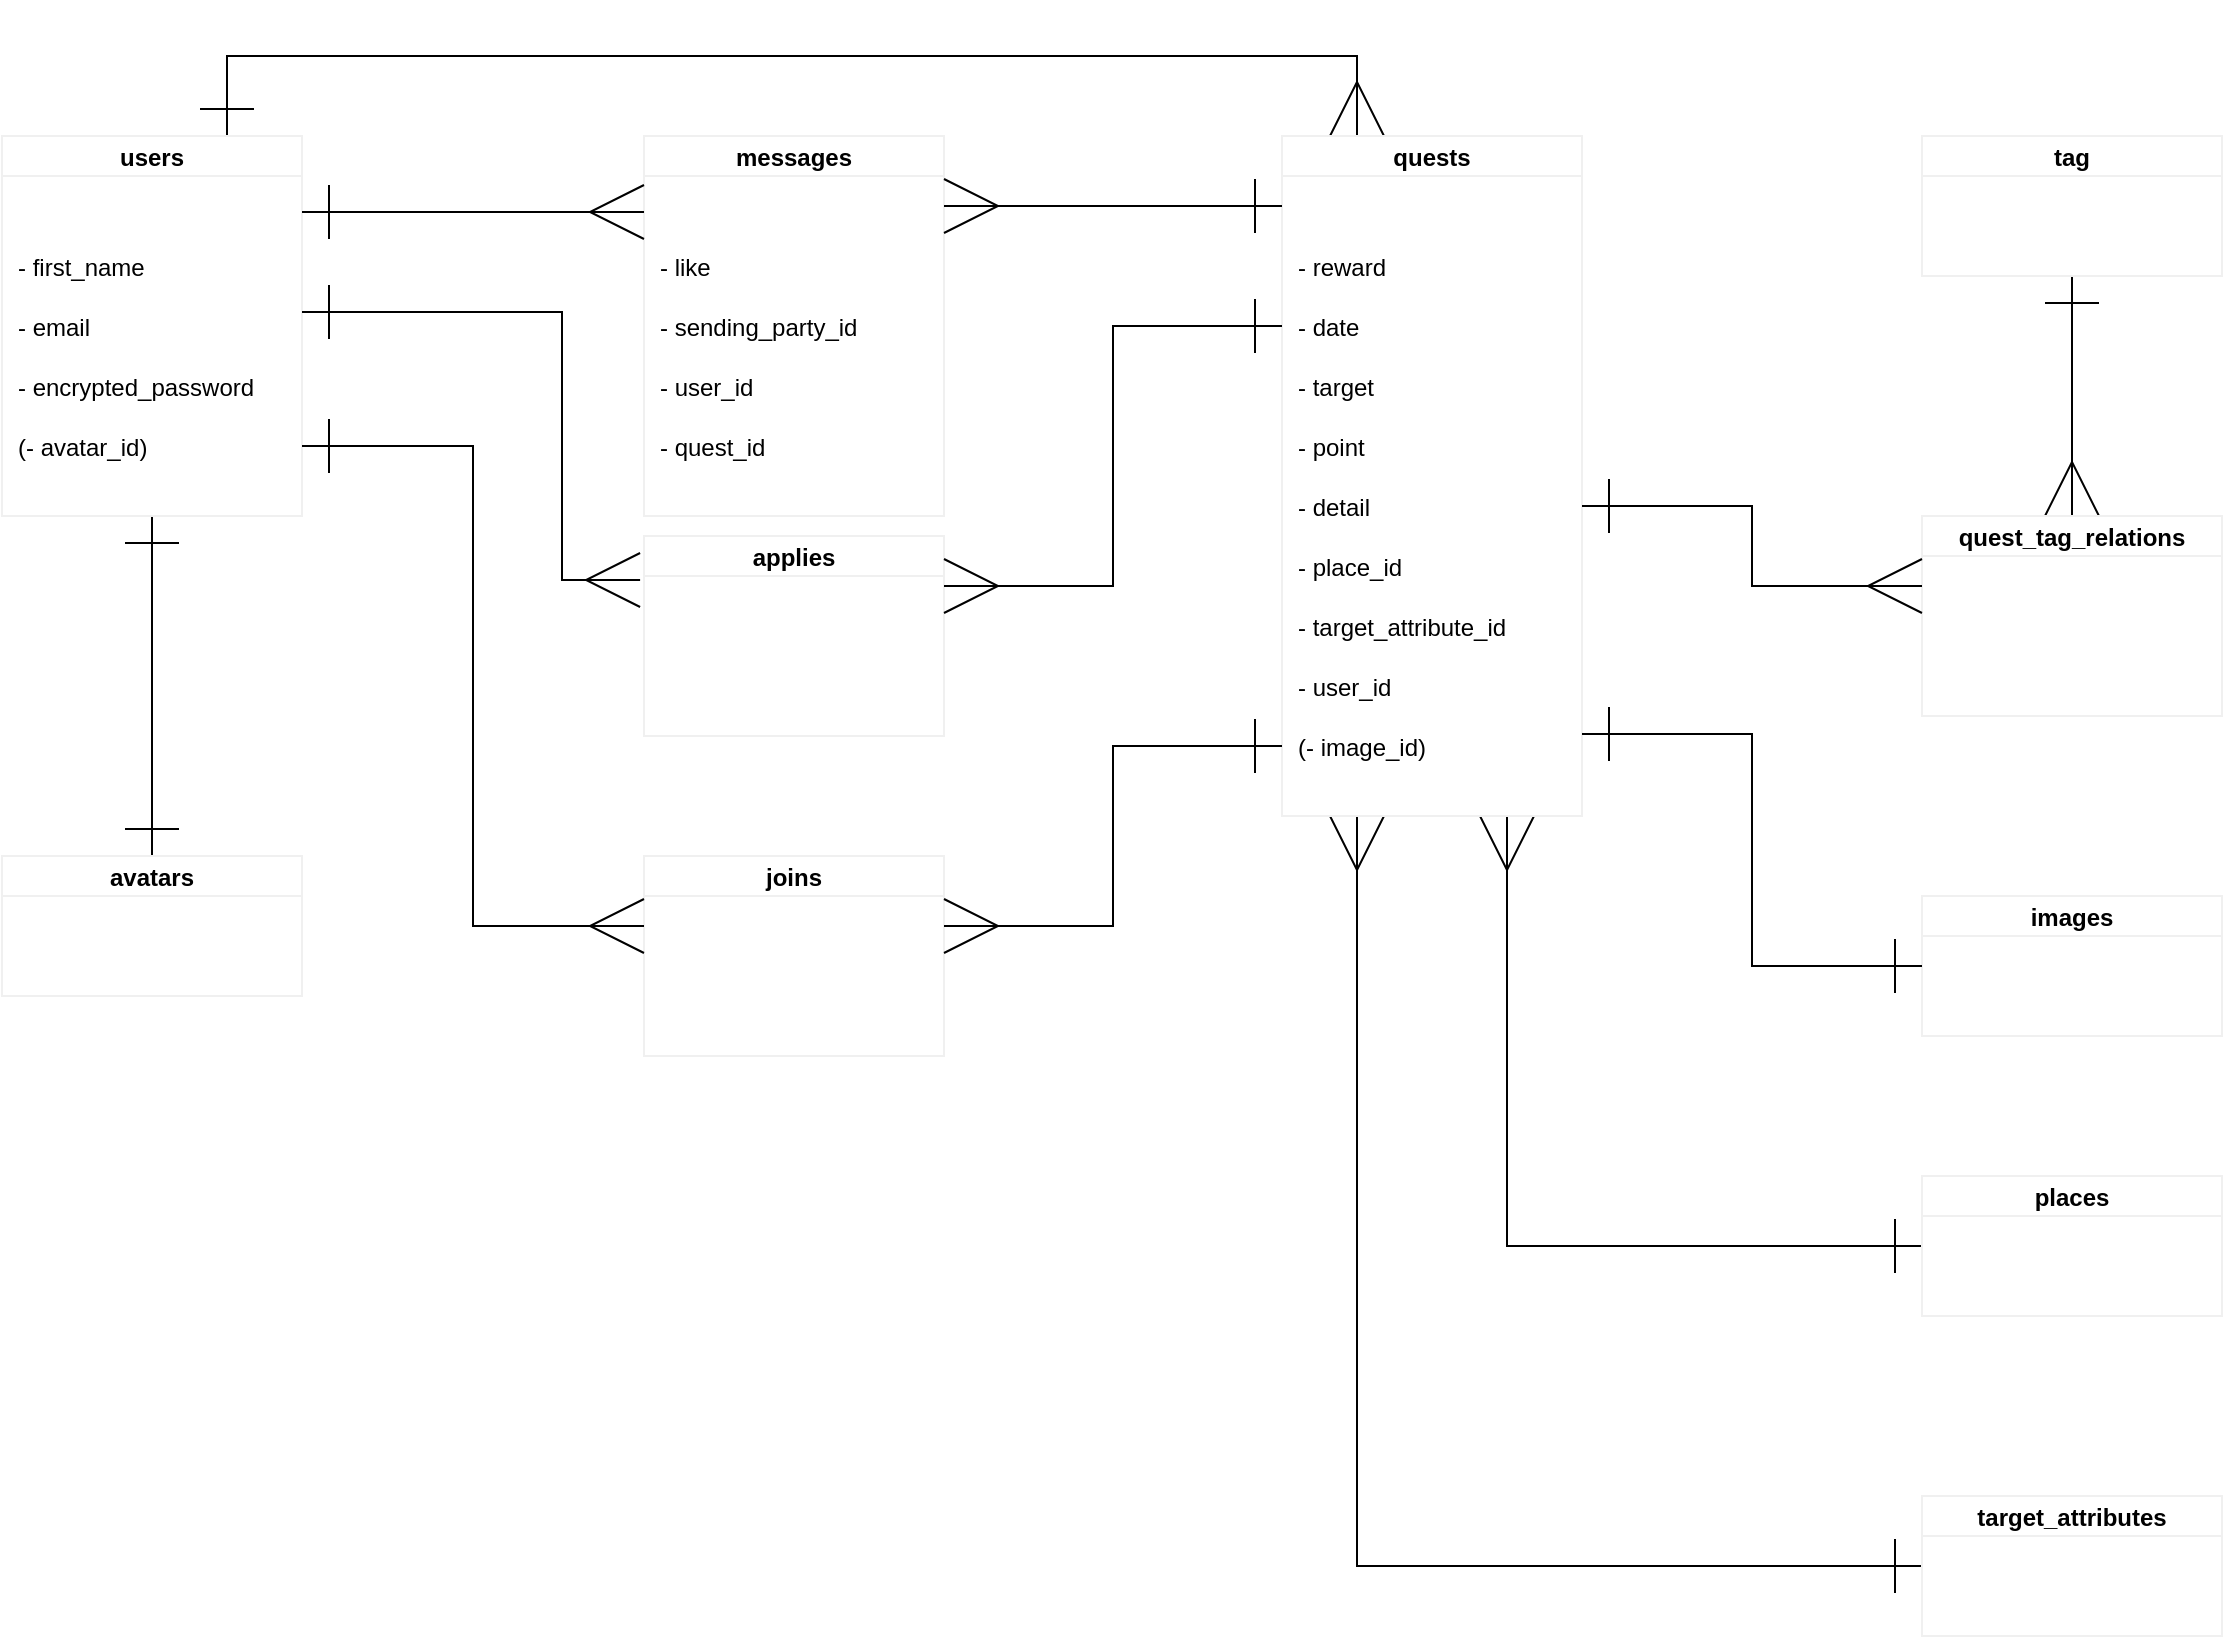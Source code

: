 <mxfile>
    <diagram id="tq6Q-kKkrOXCIGMH7631" name="ページ1">
        <mxGraphModel dx="181" dy="565" grid="1" gridSize="10" guides="1" tooltips="1" connect="1" arrows="0" fold="1" page="1" pageScale="1" pageWidth="1169" pageHeight="827" math="0" shadow="0">
            <root>
                <mxCell id="0"/>
                <mxCell id="1" parent="0"/>
                <mxCell id="98" style="edgeStyle=orthogonalEdgeStyle;rounded=0;jumpStyle=none;orthogonalLoop=1;jettySize=auto;html=1;exitX=0.5;exitY=1;exitDx=0;exitDy=0;entryX=0.5;entryY=0;entryDx=0;entryDy=0;startArrow=ERone;startFill=0;endArrow=ERone;endFill=0;startSize=25;endSize=25;sourcePerimeterSpacing=0;targetPerimeterSpacing=0;" parent="1" source="18" target="89" edge="1">
                    <mxGeometry relative="1" as="geometry"/>
                </mxCell>
                <mxCell id="137" style="edgeStyle=orthogonalEdgeStyle;rounded=0;orthogonalLoop=1;jettySize=auto;html=1;exitX=0.75;exitY=0;exitDx=0;exitDy=0;entryX=0.25;entryY=0;entryDx=0;entryDy=0;startArrow=ERone;startFill=0;endArrow=ERmany;endFill=0;endSize=25;startSize=25;" parent="1" source="18" target="49" edge="1">
                    <mxGeometry relative="1" as="geometry"/>
                </mxCell>
                <mxCell id="18" value="users" style="shape=table;startSize=20;container=1;collapsible=1;childLayout=tableLayout;fixedRows=1;rowLines=0;fontStyle=1;align=center;resizeLast=1;strokeColor=#f0f0f0;" parent="1" vertex="1">
                    <mxGeometry x="30" y="67" width="150" height="190" as="geometry"/>
                </mxCell>
                <mxCell id="22" value="" style="shape=partialRectangle;collapsible=0;dropTarget=0;pointerEvents=0;fillColor=none;top=0;left=0;bottom=0;right=0;points=[[0,0.5],[1,0.5]];portConstraint=eastwest;" parent="18" vertex="1">
                    <mxGeometry y="20" width="150" height="30" as="geometry"/>
                </mxCell>
                <mxCell id="24" value="- last_name " style="shape=partialRectangle;connectable=0;top=0;left=0;bottom=0;right=0;align=left;spacingLeft=6;overflow=hidden;strokeColor=#666666;fontColor=#FFFFFF;fillColor=none;" parent="22" vertex="1">
                    <mxGeometry width="150" height="30" as="geometry"/>
                </mxCell>
                <mxCell id="41" style="shape=partialRectangle;collapsible=0;dropTarget=0;pointerEvents=0;fillColor=none;top=0;left=0;bottom=0;right=0;points=[[0,0.5],[1,0.5]];portConstraint=eastwest;" parent="18" vertex="1">
                    <mxGeometry y="50" width="150" height="30" as="geometry"/>
                </mxCell>
                <mxCell id="42" value="- first_name" style="shape=partialRectangle;connectable=0;top=0;left=0;bottom=0;right=0;align=left;spacingLeft=6;overflow=hidden;strokeColor=#9673a6;fillColor=none;" parent="41" vertex="1">
                    <mxGeometry width="150" height="30" as="geometry"/>
                </mxCell>
                <mxCell id="45" style="shape=partialRectangle;collapsible=0;dropTarget=0;pointerEvents=0;fillColor=none;top=0;left=0;bottom=0;right=0;points=[[0,0.5],[1,0.5]];portConstraint=eastwest;" parent="18" vertex="1">
                    <mxGeometry y="80" width="150" height="30" as="geometry"/>
                </mxCell>
                <mxCell id="46" value="- email" style="shape=partialRectangle;connectable=0;top=0;left=0;bottom=0;right=0;align=left;spacingLeft=6;overflow=hidden;strokeColor=#9673a6;fillColor=none;" parent="45" vertex="1">
                    <mxGeometry width="150" height="30" as="geometry"/>
                </mxCell>
                <mxCell id="47" style="shape=partialRectangle;collapsible=0;dropTarget=0;pointerEvents=0;fillColor=none;top=0;left=0;bottom=0;right=0;points=[[0,0.5],[1,0.5]];portConstraint=eastwest;" parent="18" vertex="1">
                    <mxGeometry y="110" width="150" height="30" as="geometry"/>
                </mxCell>
                <mxCell id="48" value="- encrypted_password" style="shape=partialRectangle;connectable=0;top=0;left=0;bottom=0;right=0;align=left;spacingLeft=6;overflow=hidden;strokeColor=#9673a6;fillColor=none;" parent="47" vertex="1">
                    <mxGeometry width="150" height="30" as="geometry"/>
                </mxCell>
                <mxCell id="114" style="shape=partialRectangle;collapsible=0;dropTarget=0;pointerEvents=0;fillColor=none;top=0;left=0;bottom=0;right=0;points=[[0,0.5],[1,0.5]];portConstraint=eastwest;" parent="18" vertex="1">
                    <mxGeometry y="140" width="150" height="30" as="geometry"/>
                </mxCell>
                <mxCell id="115" value="(- avatar_id)" style="shape=partialRectangle;connectable=0;top=0;left=0;bottom=0;right=0;align=left;spacingLeft=6;overflow=hidden;strokeColor=#9673a6;fillColor=none;" parent="114" vertex="1">
                    <mxGeometry width="150" height="30" as="geometry"/>
                </mxCell>
                <mxCell id="134" style="edgeStyle=orthogonalEdgeStyle;rounded=0;jumpStyle=none;orthogonalLoop=1;jettySize=auto;html=1;exitX=0.75;exitY=1;exitDx=0;exitDy=0;entryX=0;entryY=0.5;entryDx=0;entryDy=0;startArrow=ERmany;startFill=0;endArrow=ERone;endFill=0;startSize=25;endSize=25;sourcePerimeterSpacing=0;targetPerimeterSpacing=0;" parent="1" source="49" target="129" edge="1">
                    <mxGeometry relative="1" as="geometry"/>
                </mxCell>
                <mxCell id="135" style="edgeStyle=orthogonalEdgeStyle;rounded=0;jumpStyle=none;orthogonalLoop=1;jettySize=auto;html=1;exitX=0.25;exitY=1;exitDx=0;exitDy=0;entryX=0;entryY=0.5;entryDx=0;entryDy=0;startArrow=ERmany;startFill=0;endArrow=ERone;endFill=0;startSize=25;endSize=25;sourcePerimeterSpacing=0;targetPerimeterSpacing=0;" parent="1" source="49" target="132" edge="1">
                    <mxGeometry relative="1" as="geometry"/>
                </mxCell>
                <mxCell id="49" value="quests" style="shape=table;startSize=20;container=1;collapsible=1;childLayout=tableLayout;fixedRows=1;rowLines=0;fontStyle=1;align=center;resizeLast=1;strokeColor=#f0f0f0;" parent="1" vertex="1">
                    <mxGeometry x="670" y="67" width="150" height="340" as="geometry"/>
                </mxCell>
                <mxCell id="50" value="" style="shape=partialRectangle;collapsible=0;dropTarget=0;pointerEvents=0;fillColor=none;top=0;left=0;bottom=0;right=0;points=[[0,0.5],[1,0.5]];portConstraint=eastwest;" parent="49" vertex="1">
                    <mxGeometry y="20" width="150" height="30" as="geometry"/>
                </mxCell>
                <mxCell id="51" value="- title" style="shape=partialRectangle;connectable=0;top=0;left=0;bottom=0;right=0;align=left;spacingLeft=6;overflow=hidden;strokeColor=#666666;fontColor=#FFFFFF;fillColor=none;" parent="50" vertex="1">
                    <mxGeometry width="150" height="30" as="geometry"/>
                </mxCell>
                <mxCell id="52" style="shape=partialRectangle;collapsible=0;dropTarget=0;pointerEvents=0;fillColor=none;top=0;left=0;bottom=0;right=0;points=[[0,0.5],[1,0.5]];portConstraint=eastwest;" parent="49" vertex="1">
                    <mxGeometry y="50" width="150" height="30" as="geometry"/>
                </mxCell>
                <mxCell id="53" value="- reward" style="shape=partialRectangle;connectable=0;top=0;left=0;bottom=0;right=0;align=left;spacingLeft=6;overflow=hidden;strokeColor=#9673a6;fillColor=none;" parent="52" vertex="1">
                    <mxGeometry width="150" height="30" as="geometry"/>
                </mxCell>
                <mxCell id="54" style="shape=partialRectangle;collapsible=0;dropTarget=0;pointerEvents=0;fillColor=none;top=0;left=0;bottom=0;right=0;points=[[0,0.5],[1,0.5]];portConstraint=eastwest;" parent="49" vertex="1">
                    <mxGeometry y="80" width="150" height="30" as="geometry"/>
                </mxCell>
                <mxCell id="55" value="- date" style="shape=partialRectangle;connectable=0;top=0;left=0;bottom=0;right=0;align=left;spacingLeft=6;overflow=hidden;strokeColor=#9673a6;fillColor=none;" parent="54" vertex="1">
                    <mxGeometry width="150" height="30" as="geometry"/>
                </mxCell>
                <mxCell id="56" style="shape=partialRectangle;collapsible=0;dropTarget=0;pointerEvents=0;fillColor=none;top=0;left=0;bottom=0;right=0;points=[[0,0.5],[1,0.5]];portConstraint=eastwest;" parent="49" vertex="1">
                    <mxGeometry y="110" width="150" height="30" as="geometry"/>
                </mxCell>
                <mxCell id="57" value="- target" style="shape=partialRectangle;connectable=0;top=0;left=0;bottom=0;right=0;align=left;spacingLeft=6;overflow=hidden;strokeColor=#9673a6;fillColor=none;" parent="56" vertex="1">
                    <mxGeometry width="150" height="30" as="geometry"/>
                </mxCell>
                <mxCell id="58" style="shape=partialRectangle;collapsible=0;dropTarget=0;pointerEvents=0;fillColor=none;top=0;left=0;bottom=0;right=0;points=[[0,0.5],[1,0.5]];portConstraint=eastwest;" parent="49" vertex="1">
                    <mxGeometry y="140" width="150" height="30" as="geometry"/>
                </mxCell>
                <mxCell id="59" value="- point" style="shape=partialRectangle;connectable=0;top=0;left=0;bottom=0;right=0;align=left;spacingLeft=6;overflow=hidden;strokeColor=#9673a6;fillColor=none;" parent="58" vertex="1">
                    <mxGeometry width="150" height="30" as="geometry"/>
                </mxCell>
                <mxCell id="60" style="shape=partialRectangle;collapsible=0;dropTarget=0;pointerEvents=0;fillColor=none;top=0;left=0;bottom=0;right=0;points=[[0,0.5],[1,0.5]];portConstraint=eastwest;" parent="49" vertex="1">
                    <mxGeometry y="170" width="150" height="30" as="geometry"/>
                </mxCell>
                <mxCell id="61" value="- detail" style="shape=partialRectangle;connectable=0;top=0;left=0;bottom=0;right=0;align=left;spacingLeft=6;overflow=hidden;strokeColor=#9673a6;fillColor=none;" parent="60" vertex="1">
                    <mxGeometry width="150" height="30" as="geometry"/>
                </mxCell>
                <mxCell id="64" style="shape=partialRectangle;collapsible=0;dropTarget=0;pointerEvents=0;fillColor=none;top=0;left=0;bottom=0;right=0;points=[[0,0.5],[1,0.5]];portConstraint=eastwest;" parent="49" vertex="1">
                    <mxGeometry y="200" width="150" height="30" as="geometry"/>
                </mxCell>
                <mxCell id="65" value="- place_id" style="shape=partialRectangle;connectable=0;top=0;left=0;bottom=0;right=0;align=left;spacingLeft=6;overflow=hidden;strokeColor=#9673a6;fillColor=none;" parent="64" vertex="1">
                    <mxGeometry width="150" height="30" as="geometry"/>
                </mxCell>
                <mxCell id="66" style="shape=partialRectangle;collapsible=0;dropTarget=0;pointerEvents=0;fillColor=none;top=0;left=0;bottom=0;right=0;points=[[0,0.5],[1,0.5]];portConstraint=eastwest;" parent="49" vertex="1">
                    <mxGeometry y="230" width="150" height="30" as="geometry"/>
                </mxCell>
                <mxCell id="67" value="- target_attribute_id" style="shape=partialRectangle;connectable=0;top=0;left=0;bottom=0;right=0;align=left;spacingLeft=6;overflow=hidden;strokeColor=#9673a6;fillColor=none;" parent="66" vertex="1">
                    <mxGeometry width="150" height="30" as="geometry"/>
                </mxCell>
                <mxCell id="138" style="shape=partialRectangle;collapsible=0;dropTarget=0;pointerEvents=0;fillColor=none;top=0;left=0;bottom=0;right=0;points=[[0,0.5],[1,0.5]];portConstraint=eastwest;" parent="49" vertex="1">
                    <mxGeometry y="260" width="150" height="30" as="geometry"/>
                </mxCell>
                <mxCell id="139" value="- user_id" style="shape=partialRectangle;connectable=0;top=0;left=0;bottom=0;right=0;align=left;spacingLeft=6;overflow=hidden;strokeColor=#9673a6;fillColor=none;" parent="138" vertex="1">
                    <mxGeometry width="150" height="30" as="geometry"/>
                </mxCell>
                <mxCell id="124" style="shape=partialRectangle;collapsible=0;dropTarget=0;pointerEvents=0;fillColor=none;top=0;left=0;bottom=0;right=0;points=[[0,0.5],[1,0.5]];portConstraint=eastwest;" parent="49" vertex="1">
                    <mxGeometry y="290" width="150" height="30" as="geometry"/>
                </mxCell>
                <mxCell id="125" value="(- image_id)" style="shape=partialRectangle;connectable=0;top=0;left=0;bottom=0;right=0;align=left;spacingLeft=6;overflow=hidden;strokeColor=#9673a6;fillColor=none;" parent="124" vertex="1">
                    <mxGeometry width="150" height="30" as="geometry"/>
                </mxCell>
                <mxCell id="68" value="messages" style="shape=table;startSize=20;container=1;collapsible=1;childLayout=tableLayout;fixedRows=1;rowLines=0;fontStyle=1;align=center;resizeLast=1;strokeColor=#f0f0f0;" parent="1" vertex="1">
                    <mxGeometry x="351" y="67" width="150" height="190" as="geometry"/>
                </mxCell>
                <mxCell id="69" value="" style="shape=partialRectangle;collapsible=0;dropTarget=0;pointerEvents=0;fillColor=none;top=0;left=0;bottom=0;right=0;points=[[0,0.5],[1,0.5]];portConstraint=eastwest;" parent="68" vertex="1">
                    <mxGeometry y="20" width="150" height="30" as="geometry"/>
                </mxCell>
                <mxCell id="70" value="- text" style="shape=partialRectangle;connectable=0;top=0;left=0;bottom=0;right=0;align=left;spacingLeft=6;overflow=hidden;strokeColor=#666666;fontColor=#FFFFFF;fillColor=none;" parent="69" vertex="1">
                    <mxGeometry width="150" height="30" as="geometry"/>
                </mxCell>
                <mxCell id="71" style="shape=partialRectangle;collapsible=0;dropTarget=0;pointerEvents=0;fillColor=none;top=0;left=0;bottom=0;right=0;points=[[0,0.5],[1,0.5]];portConstraint=eastwest;" parent="68" vertex="1">
                    <mxGeometry y="50" width="150" height="30" as="geometry"/>
                </mxCell>
                <mxCell id="72" value="- like" style="shape=partialRectangle;connectable=0;top=0;left=0;bottom=0;right=0;align=left;spacingLeft=6;overflow=hidden;strokeColor=#9673a6;fillColor=none;" parent="71" vertex="1">
                    <mxGeometry width="150" height="30" as="geometry"/>
                </mxCell>
                <mxCell id="140" style="shape=partialRectangle;collapsible=0;dropTarget=0;pointerEvents=0;fillColor=none;top=0;left=0;bottom=0;right=0;points=[[0,0.5],[1,0.5]];portConstraint=eastwest;" vertex="1" parent="68">
                    <mxGeometry y="80" width="150" height="30" as="geometry"/>
                </mxCell>
                <mxCell id="141" value="- sending_party_id" style="shape=partialRectangle;connectable=0;top=0;left=0;bottom=0;right=0;align=left;spacingLeft=6;overflow=hidden;strokeColor=#9673a6;fillColor=none;" vertex="1" parent="140">
                    <mxGeometry width="150" height="30" as="geometry"/>
                </mxCell>
                <mxCell id="116" style="shape=partialRectangle;collapsible=0;dropTarget=0;pointerEvents=0;fillColor=none;top=0;left=0;bottom=0;right=0;points=[[0,0.5],[1,0.5]];portConstraint=eastwest;" parent="68" vertex="1">
                    <mxGeometry y="110" width="150" height="30" as="geometry"/>
                </mxCell>
                <mxCell id="117" value="- user_id" style="shape=partialRectangle;connectable=0;top=0;left=0;bottom=0;right=0;align=left;spacingLeft=6;overflow=hidden;strokeColor=#9673a6;fillColor=none;" parent="116" vertex="1">
                    <mxGeometry width="150" height="30" as="geometry"/>
                </mxCell>
                <mxCell id="118" style="shape=partialRectangle;collapsible=0;dropTarget=0;pointerEvents=0;fillColor=none;top=0;left=0;bottom=0;right=0;points=[[0,0.5],[1,0.5]];portConstraint=eastwest;" parent="68" vertex="1">
                    <mxGeometry y="140" width="150" height="30" as="geometry"/>
                </mxCell>
                <mxCell id="119" value="- quest_id" style="shape=partialRectangle;connectable=0;top=0;left=0;bottom=0;right=0;align=left;spacingLeft=6;overflow=hidden;strokeColor=#9673a6;fillColor=none;" parent="118" vertex="1">
                    <mxGeometry width="150" height="30" as="geometry"/>
                </mxCell>
                <mxCell id="112" style="edgeStyle=orthogonalEdgeStyle;rounded=0;jumpStyle=none;orthogonalLoop=1;jettySize=auto;html=1;exitX=0.5;exitY=1;exitDx=0;exitDy=0;startArrow=ERone;startFill=0;endArrow=ERmany;endFill=0;startSize=25;endSize=25;sourcePerimeterSpacing=0;targetPerimeterSpacing=0;" parent="1" source="77" target="104" edge="1">
                    <mxGeometry relative="1" as="geometry"/>
                </mxCell>
                <mxCell id="77" value="tag" style="shape=table;startSize=20;container=1;collapsible=1;childLayout=tableLayout;fixedRows=1;rowLines=0;fontStyle=1;align=center;resizeLast=1;strokeColor=#f0f0f0;" parent="1" vertex="1">
                    <mxGeometry x="990" y="67" width="150" height="70" as="geometry"/>
                </mxCell>
                <mxCell id="78" value="" style="shape=partialRectangle;collapsible=0;dropTarget=0;pointerEvents=0;fillColor=none;top=0;left=0;bottom=0;right=0;points=[[0,0.5],[1,0.5]];portConstraint=eastwest;" parent="77" vertex="1">
                    <mxGeometry y="20" width="150" height="30" as="geometry"/>
                </mxCell>
                <mxCell id="79" value="- attribute" style="shape=partialRectangle;connectable=0;top=0;left=0;bottom=0;right=0;align=left;spacingLeft=6;overflow=hidden;strokeColor=#666666;fontColor=#FFFFFF;fillColor=none;" parent="78" vertex="1">
                    <mxGeometry width="150" height="30" as="geometry"/>
                </mxCell>
                <mxCell id="80" value="applies" style="shape=table;startSize=20;container=1;collapsible=1;childLayout=tableLayout;fixedRows=1;rowLines=0;fontStyle=1;align=center;resizeLast=1;strokeColor=#f0f0f0;" parent="1" vertex="1">
                    <mxGeometry x="351" y="267" width="150" height="100" as="geometry"/>
                </mxCell>
                <mxCell id="81" value="" style="shape=partialRectangle;collapsible=0;dropTarget=0;pointerEvents=0;fillColor=none;top=0;left=0;bottom=0;right=0;points=[[0,0.5],[1,0.5]];portConstraint=eastwest;" parent="80" vertex="1">
                    <mxGeometry y="20" width="150" height="30" as="geometry"/>
                </mxCell>
                <mxCell id="82" value="- user_id" style="shape=partialRectangle;connectable=0;top=0;left=0;bottom=0;right=0;align=left;spacingLeft=6;overflow=hidden;strokeColor=#666666;fontColor=#FFFFFF;fillColor=none;" parent="81" vertex="1">
                    <mxGeometry width="150" height="30" as="geometry"/>
                </mxCell>
                <mxCell id="120" style="shape=partialRectangle;collapsible=0;dropTarget=0;pointerEvents=0;fillColor=none;top=0;left=0;bottom=0;right=0;points=[[0,0.5],[1,0.5]];portConstraint=eastwest;" parent="80" vertex="1">
                    <mxGeometry y="50" width="150" height="30" as="geometry"/>
                </mxCell>
                <mxCell id="121" value="- quest_id" style="shape=partialRectangle;connectable=0;top=0;left=0;bottom=0;right=0;align=left;spacingLeft=6;overflow=hidden;strokeColor=#666666;fontColor=#FFFFFF;fillColor=none;" parent="120" vertex="1">
                    <mxGeometry width="150" height="30" as="geometry"/>
                </mxCell>
                <mxCell id="83" value="joins" style="shape=table;startSize=20;container=1;collapsible=1;childLayout=tableLayout;fixedRows=1;rowLines=0;fontStyle=1;align=center;resizeLast=1;strokeColor=#f0f0f0;" parent="1" vertex="1">
                    <mxGeometry x="351" y="427" width="150" height="100" as="geometry"/>
                </mxCell>
                <mxCell id="84" value="" style="shape=partialRectangle;collapsible=0;dropTarget=0;pointerEvents=0;fillColor=none;top=0;left=0;bottom=0;right=0;points=[[0,0.5],[1,0.5]];portConstraint=eastwest;" parent="83" vertex="1">
                    <mxGeometry y="20" width="150" height="30" as="geometry"/>
                </mxCell>
                <mxCell id="85" value="- user_id" style="shape=partialRectangle;connectable=0;top=0;left=0;bottom=0;right=0;align=left;spacingLeft=6;overflow=hidden;strokeColor=#666666;fontColor=#FFFFFF;fillColor=none;" parent="84" vertex="1">
                    <mxGeometry width="150" height="30" as="geometry"/>
                </mxCell>
                <mxCell id="122" style="shape=partialRectangle;collapsible=0;dropTarget=0;pointerEvents=0;fillColor=none;top=0;left=0;bottom=0;right=0;points=[[0,0.5],[1,0.5]];portConstraint=eastwest;" parent="83" vertex="1">
                    <mxGeometry y="50" width="150" height="30" as="geometry"/>
                </mxCell>
                <mxCell id="123" value="- quest_id" style="shape=partialRectangle;connectable=0;top=0;left=0;bottom=0;right=0;align=left;spacingLeft=6;overflow=hidden;strokeColor=#666666;fontColor=#FFFFFF;fillColor=none;" parent="122" vertex="1">
                    <mxGeometry width="150" height="30" as="geometry"/>
                </mxCell>
                <mxCell id="86" value="images" style="shape=table;startSize=20;container=1;collapsible=1;childLayout=tableLayout;fixedRows=1;rowLines=0;fontStyle=1;align=center;resizeLast=1;strokeColor=#f0f0f0;" parent="1" vertex="1">
                    <mxGeometry x="990" y="447" width="150" height="70" as="geometry"/>
                </mxCell>
                <mxCell id="87" value="" style="shape=partialRectangle;collapsible=0;dropTarget=0;pointerEvents=0;fillColor=none;top=0;left=0;bottom=0;right=0;points=[[0,0.5],[1,0.5]];portConstraint=eastwest;" parent="86" vertex="1">
                    <mxGeometry y="20" width="150" height="30" as="geometry"/>
                </mxCell>
                <mxCell id="88" value="- ActiveStrageを使用" style="shape=partialRectangle;connectable=0;top=0;left=0;bottom=0;right=0;align=left;spacingLeft=6;overflow=hidden;strokeColor=#666666;fontColor=#FFFFFF;fillColor=none;" parent="87" vertex="1">
                    <mxGeometry width="150" height="30" as="geometry"/>
                </mxCell>
                <mxCell id="89" value="avatars" style="shape=table;startSize=20;container=1;collapsible=1;childLayout=tableLayout;fixedRows=1;rowLines=0;fontStyle=1;align=center;resizeLast=1;strokeColor=#f0f0f0;" parent="1" vertex="1">
                    <mxGeometry x="30" y="427" width="150" height="70" as="geometry"/>
                </mxCell>
                <mxCell id="90" value="" style="shape=partialRectangle;collapsible=0;dropTarget=0;pointerEvents=0;fillColor=none;top=0;left=0;bottom=0;right=0;points=[[0,0.5],[1,0.5]];portConstraint=eastwest;" parent="89" vertex="1">
                    <mxGeometry y="20" width="150" height="30" as="geometry"/>
                </mxCell>
                <mxCell id="91" value="- ActiveStrageを使用" style="shape=partialRectangle;connectable=0;top=0;left=0;bottom=0;right=0;align=left;spacingLeft=6;overflow=hidden;strokeColor=#666666;fontColor=#FFFFFF;fillColor=none;" parent="90" vertex="1">
                    <mxGeometry width="150" height="30" as="geometry"/>
                </mxCell>
                <mxCell id="93" style="edgeStyle=orthogonalEdgeStyle;rounded=0;orthogonalLoop=1;jettySize=auto;html=1;exitX=1;exitY=0.5;exitDx=0;exitDy=0;endArrow=ERmany;endFill=0;startArrow=ERone;startFill=0;targetPerimeterSpacing=0;endSize=25;startSize=25;sourcePerimeterSpacing=0;" parent="1" edge="1">
                    <mxGeometry relative="1" as="geometry">
                        <mxPoint x="180" y="105" as="sourcePoint"/>
                        <mxPoint x="351" y="105" as="targetPoint"/>
                    </mxGeometry>
                </mxCell>
                <mxCell id="95" style="edgeStyle=orthogonalEdgeStyle;rounded=0;jumpStyle=none;orthogonalLoop=1;jettySize=auto;html=1;exitX=1;exitY=0.5;exitDx=0;exitDy=0;entryX=-0.013;entryY=0.3;entryDx=0;entryDy=0;entryPerimeter=0;startArrow=ERone;startFill=0;endArrow=ERmany;endFill=0;startSize=25;endSize=25;sourcePerimeterSpacing=0;targetPerimeterSpacing=0;" parent="1" edge="1">
                    <mxGeometry relative="1" as="geometry">
                        <mxPoint x="180" y="155" as="sourcePoint"/>
                        <mxPoint x="349.05" y="289" as="targetPoint"/>
                        <Array as="points">
                            <mxPoint x="310" y="155"/>
                            <mxPoint x="310" y="289"/>
                        </Array>
                    </mxGeometry>
                </mxCell>
                <mxCell id="96" style="edgeStyle=orthogonalEdgeStyle;rounded=0;jumpStyle=none;orthogonalLoop=1;jettySize=auto;html=1;exitX=1;exitY=0.5;exitDx=0;exitDy=0;entryX=0;entryY=0.5;entryDx=0;entryDy=0;startArrow=ERone;startFill=0;endArrow=ERmany;endFill=0;startSize=25;endSize=25;sourcePerimeterSpacing=0;targetPerimeterSpacing=0;" parent="1" source="114" target="84" edge="1">
                    <mxGeometry relative="1" as="geometry"/>
                </mxCell>
                <mxCell id="99" style="edgeStyle=orthogonalEdgeStyle;rounded=0;jumpStyle=none;orthogonalLoop=1;jettySize=auto;html=1;exitX=1;exitY=0.5;exitDx=0;exitDy=0;startArrow=ERmany;startFill=0;endArrow=ERone;endFill=0;startSize=25;endSize=25;sourcePerimeterSpacing=0;targetPerimeterSpacing=0;entryX=0;entryY=0.5;entryDx=0;entryDy=0;" parent="1" source="69" target="50" edge="1">
                    <mxGeometry relative="1" as="geometry">
                        <mxPoint x="660" y="102" as="targetPoint"/>
                    </mxGeometry>
                </mxCell>
                <mxCell id="102" style="edgeStyle=orthogonalEdgeStyle;rounded=0;jumpStyle=none;orthogonalLoop=1;jettySize=auto;html=1;exitX=0;exitY=0.5;exitDx=0;exitDy=0;entryX=1;entryY=0.5;entryDx=0;entryDy=0;startArrow=ERone;startFill=0;endArrow=ERmany;endFill=0;startSize=25;endSize=25;sourcePerimeterSpacing=0;targetPerimeterSpacing=0;" parent="1" source="124" target="84" edge="1">
                    <mxGeometry relative="1" as="geometry"/>
                </mxCell>
                <mxCell id="103" style="edgeStyle=orthogonalEdgeStyle;rounded=0;jumpStyle=none;orthogonalLoop=1;jettySize=auto;html=1;exitX=0;exitY=0.5;exitDx=0;exitDy=0;entryX=1;entryY=0.25;entryDx=0;entryDy=0;startArrow=ERone;startFill=0;endArrow=ERmany;endFill=0;startSize=25;endSize=25;sourcePerimeterSpacing=0;targetPerimeterSpacing=0;" parent="1" source="54" target="80" edge="1">
                    <mxGeometry relative="1" as="geometry"/>
                </mxCell>
                <mxCell id="104" value="quest_tag_relations" style="shape=table;startSize=20;container=1;collapsible=1;childLayout=tableLayout;fixedRows=1;rowLines=0;fontStyle=1;align=center;resizeLast=1;strokeColor=#f0f0f0;" parent="1" vertex="1">
                    <mxGeometry x="990" y="257" width="150" height="100" as="geometry"/>
                </mxCell>
                <mxCell id="105" value="" style="shape=partialRectangle;collapsible=0;dropTarget=0;pointerEvents=0;fillColor=none;top=0;left=0;bottom=0;right=0;points=[[0,0.5],[1,0.5]];portConstraint=eastwest;" parent="104" vertex="1">
                    <mxGeometry y="20" width="150" height="30" as="geometry"/>
                </mxCell>
                <mxCell id="106" value="- quest_id" style="shape=partialRectangle;connectable=0;top=0;left=0;bottom=0;right=0;align=left;spacingLeft=6;overflow=hidden;strokeColor=#666666;fontColor=#FFFFFF;fillColor=none;" parent="105" vertex="1">
                    <mxGeometry width="150" height="30" as="geometry"/>
                </mxCell>
                <mxCell id="126" style="shape=partialRectangle;collapsible=0;dropTarget=0;pointerEvents=0;fillColor=none;top=0;left=0;bottom=0;right=0;points=[[0,0.5],[1,0.5]];portConstraint=eastwest;" parent="104" vertex="1">
                    <mxGeometry y="50" width="150" height="30" as="geometry"/>
                </mxCell>
                <mxCell id="127" value="- tag_id" style="shape=partialRectangle;connectable=0;top=0;left=0;bottom=0;right=0;align=left;spacingLeft=6;overflow=hidden;strokeColor=#666666;fontColor=#FFFFFF;fillColor=none;" parent="126" vertex="1">
                    <mxGeometry width="150" height="30" as="geometry"/>
                </mxCell>
                <mxCell id="110" style="edgeStyle=orthogonalEdgeStyle;rounded=0;jumpStyle=none;orthogonalLoop=1;jettySize=auto;html=1;exitX=1;exitY=0.5;exitDx=0;exitDy=0;entryX=0;entryY=0.5;entryDx=0;entryDy=0;startArrow=ERone;startFill=0;endArrow=ERmany;endFill=0;startSize=25;endSize=25;sourcePerimeterSpacing=0;targetPerimeterSpacing=0;" parent="1" source="60" target="105" edge="1">
                    <mxGeometry relative="1" as="geometry"/>
                </mxCell>
                <mxCell id="113" style="edgeStyle=orthogonalEdgeStyle;rounded=0;jumpStyle=none;orthogonalLoop=1;jettySize=auto;html=1;exitX=1;exitY=0.3;exitDx=0;exitDy=0;entryX=0;entryY=0.5;entryDx=0;entryDy=0;startArrow=ERone;startFill=0;endArrow=ERone;endFill=0;startSize=25;endSize=25;sourcePerimeterSpacing=0;targetPerimeterSpacing=0;exitPerimeter=0;" parent="1" source="124" target="87" edge="1">
                    <mxGeometry relative="1" as="geometry"/>
                </mxCell>
                <mxCell id="128" value="places" style="shape=table;startSize=20;container=1;collapsible=1;childLayout=tableLayout;fixedRows=1;rowLines=0;fontStyle=1;align=center;resizeLast=1;strokeColor=#f0f0f0;" parent="1" vertex="1">
                    <mxGeometry x="990" y="587" width="150" height="70" as="geometry"/>
                </mxCell>
                <mxCell id="129" value="" style="shape=partialRectangle;collapsible=0;dropTarget=0;pointerEvents=0;fillColor=none;top=0;left=0;bottom=0;right=0;points=[[0,0.5],[1,0.5]];portConstraint=eastwest;" parent="128" vertex="1">
                    <mxGeometry y="20" width="150" height="30" as="geometry"/>
                </mxCell>
                <mxCell id="130" value="- ActiveHashを使用" style="shape=partialRectangle;connectable=0;top=0;left=0;bottom=0;right=0;align=left;spacingLeft=6;overflow=hidden;strokeColor=#666666;fontColor=#FFFFFF;fillColor=none;" parent="129" vertex="1">
                    <mxGeometry width="150" height="30" as="geometry"/>
                </mxCell>
                <mxCell id="131" value="target_attributes" style="shape=table;startSize=20;container=1;collapsible=1;childLayout=tableLayout;fixedRows=1;rowLines=0;fontStyle=1;align=center;resizeLast=1;strokeColor=#f0f0f0;" parent="1" vertex="1">
                    <mxGeometry x="990" y="747" width="150" height="70" as="geometry"/>
                </mxCell>
                <mxCell id="132" value="" style="shape=partialRectangle;collapsible=0;dropTarget=0;pointerEvents=0;fillColor=none;top=0;left=0;bottom=0;right=0;points=[[0,0.5],[1,0.5]];portConstraint=eastwest;" parent="131" vertex="1">
                    <mxGeometry y="20" width="150" height="30" as="geometry"/>
                </mxCell>
                <mxCell id="133" value="- ActiveHashを使用" style="shape=partialRectangle;connectable=0;top=0;left=0;bottom=0;right=0;align=left;spacingLeft=6;overflow=hidden;strokeColor=#666666;fontColor=#FFFFFF;fillColor=none;" parent="132" vertex="1">
                    <mxGeometry width="150" height="30" as="geometry"/>
                </mxCell>
            </root>
        </mxGraphModel>
    </diagram>
</mxfile>